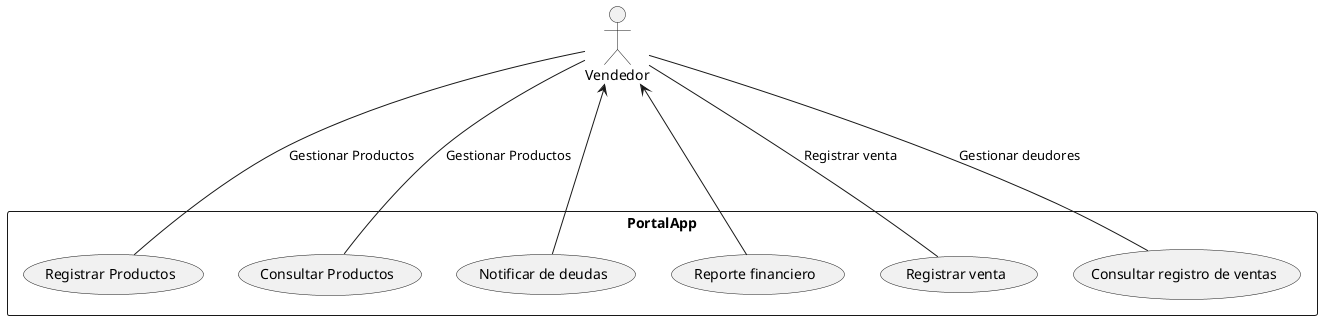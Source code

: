 @startuml
actor Vendedor
' actor Cliente
' actor Proveedor

rectangle "PortalApp" {
  usecase "Registrar Productos" as UC1
  usecase "Consultar Productos" as UC2
  usecase "Notificar de deudas" as UC3
  usecase "Reporte financiero" as UC4
  usecase "Registrar venta" as UC5
  usecase "Consultar registro de ventas"  as UC6
}

Vendedor --- UC1 : "Gestionar Productos"
Vendedor --- UC2 : "Gestionar Productos"
Vendedor <-- UC3 : ""
Vendedor <-- UC4 : ""
Vendedor --- UC5 : "Registrar venta"
Vendedor --- UC6 : "Gestionar deudores"

@enduml
